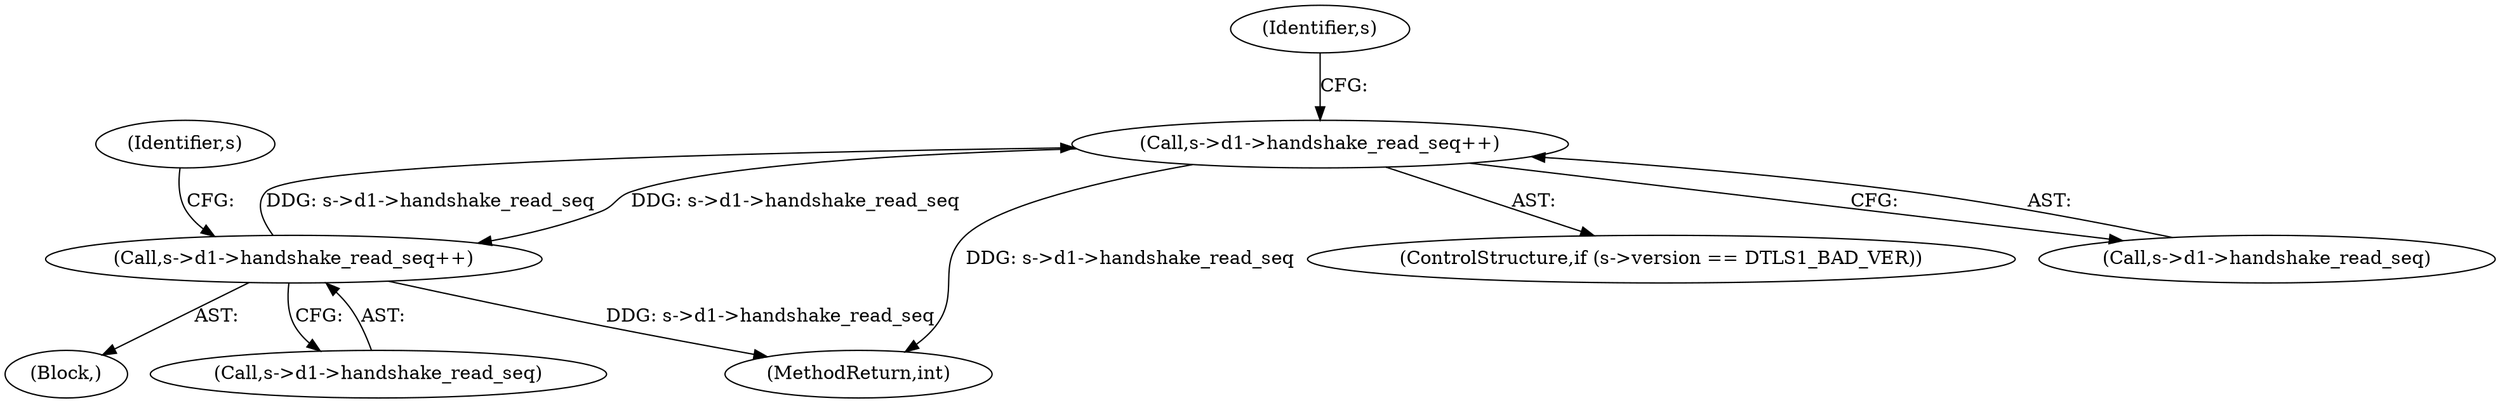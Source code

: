 digraph "0_openssl_103b171d8fc282ef435f8de9afbf7782e312961f_3@API" {
"1001419" [label="(Call,s->d1->handshake_read_seq++)"];
"1000952" [label="(Call,s->d1->handshake_read_seq++)"];
"1001419" [label="(Call,s->d1->handshake_read_seq++)"];
"1000960" [label="(Identifier,s)"];
"1001707" [label="(MethodReturn,int)"];
"1001413" [label="(ControlStructure,if (s->version == DTLS1_BAD_VER))"];
"1000951" [label="(Block,)"];
"1000952" [label="(Call,s->d1->handshake_read_seq++)"];
"1001427" [label="(Identifier,s)"];
"1001420" [label="(Call,s->d1->handshake_read_seq)"];
"1001419" [label="(Call,s->d1->handshake_read_seq++)"];
"1000953" [label="(Call,s->d1->handshake_read_seq)"];
"1001419" -> "1001413"  [label="AST: "];
"1001419" -> "1001420"  [label="CFG: "];
"1001420" -> "1001419"  [label="AST: "];
"1001427" -> "1001419"  [label="CFG: "];
"1001419" -> "1001707"  [label="DDG: s->d1->handshake_read_seq"];
"1001419" -> "1000952"  [label="DDG: s->d1->handshake_read_seq"];
"1000952" -> "1001419"  [label="DDG: s->d1->handshake_read_seq"];
"1000952" -> "1000951"  [label="AST: "];
"1000952" -> "1000953"  [label="CFG: "];
"1000953" -> "1000952"  [label="AST: "];
"1000960" -> "1000952"  [label="CFG: "];
"1000952" -> "1001707"  [label="DDG: s->d1->handshake_read_seq"];
}
